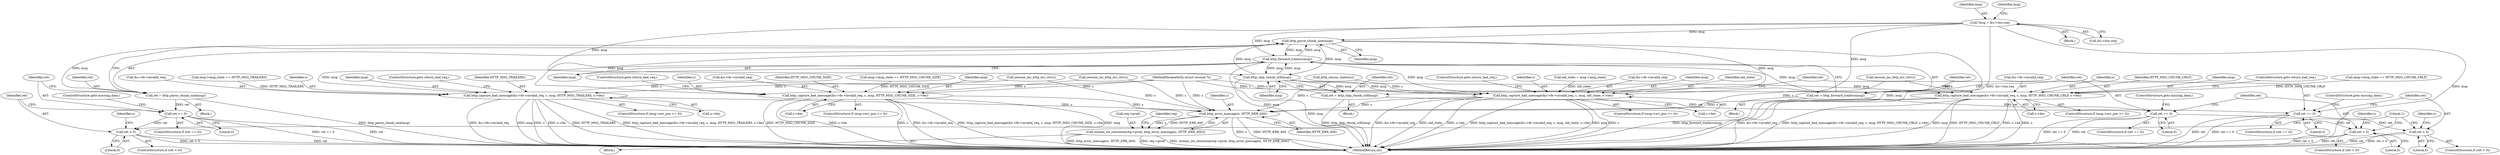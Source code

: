 digraph "0_haproxy_b4d05093bc89f71377230228007e69a1434c1a0c_0@pointer" {
"1000366" [label="(Call,http_parse_chunk_size(msg))"];
"1000458" [label="(Call,http_forward_trailers(msg))"];
"1000412" [label="(Call,http_skip_chunk_crlf(msg))"];
"1000366" [label="(Call,http_parse_chunk_size(msg))"];
"1000146" [label="(Call,*msg = &s->txn.req)"];
"1000364" [label="(Call,ret = http_parse_chunk_size(msg))"];
"1000369" [label="(Call,ret == 0)"];
"1000375" [label="(Call,ret < 0)"];
"1000387" [label="(Call,http_capture_bad_message(&s->fe->invalid_req, s, msg, HTTP_MSG_CHUNK_SIZE, s->be))"];
"1000835" [label="(Call,http_error_message(s, HTTP_ERR_400))"];
"1000831" [label="(Call,stream_int_retnclose(req->prod, http_error_message(s, HTTP_ERR_400)))"];
"1000456" [label="(Call,ret = http_forward_trailers(msg))"];
"1000461" [label="(Call,ret == 0)"];
"1000467" [label="(Call,ret < 0)"];
"1000479" [label="(Call,http_capture_bad_message(&s->fe->invalid_req, s, msg, HTTP_MSG_TRAILERS, s->be))"];
"1000574" [label="(Call,http_capture_bad_message(&s->fe->invalid_req, s, msg, old_state, s->be))"];
"1000410" [label="(Call,ret = http_skip_chunk_crlf(msg))"];
"1000415" [label="(Call,ret == 0)"];
"1000421" [label="(Call,ret < 0)"];
"1000433" [label="(Call,http_capture_bad_message(&s->fe->invalid_req, s, msg, HTTP_MSG_CHUNK_CRLF, s->be))"];
"1000467" [label="(Call,ret < 0)"];
"1001006" [label="(MethodReturn,int)"];
"1000486" [label="(Identifier,s)"];
"1000464" [label="(ControlStructure,goto missing_data;)"];
"1000462" [label="(Identifier,ret)"];
"1000362" [label="(Block,)"];
"1000422" [label="(Identifier,ret)"];
"1000137" [label="(Block,)"];
"1000381" [label="(ControlStructure,if (msg->err_pos >= 0))"];
"1000487" [label="(Identifier,msg)"];
"1000380" [label="(Identifier,s)"];
"1000468" [label="(Identifier,ret)"];
"1000479" [label="(Call,http_capture_bad_message(&s->fe->invalid_req, s, msg, HTTP_MSG_TRAILERS, s->be))"];
"1000460" [label="(ControlStructure,if (ret == 0))"];
"1000146" [label="(Call,*msg = &s->txn.req)"];
"1000441" [label="(Identifier,msg)"];
"1000410" [label="(Call,ret = http_skip_chunk_crlf(msg))"];
"1000461" [label="(Call,ret == 0)"];
"1000587" [label="(ControlStructure,goto return_bad_req;)"];
"1000454" [label="(Block,)"];
"1000426" [label="(Identifier,s)"];
"1000463" [label="(Literal,0)"];
"1000395" [label="(Identifier,msg)"];
"1000379" [label="(Call,session_inc_http_err_ctr(s))"];
"1000581" [label="(Identifier,s)"];
"1000456" [label="(Call,ret = http_forward_trailers(msg))"];
"1000568" [label="(ControlStructure,if (msg->err_pos >= 0))"];
"1000473" [label="(ControlStructure,if (msg->err_pos >= 0))"];
"1000367" [label="(Identifier,msg)"];
"1000446" [label="(ControlStructure,goto return_bad_req;)"];
"1000371" [label="(Literal,0)"];
"1000496" [label="(Call,old_state = msg->msg_state)"];
"1000458" [label="(Call,http_forward_trailers(msg))"];
"1000837" [label="(Identifier,HTTP_ERR_400)"];
"1000414" [label="(ControlStructure,if (ret == 0))"];
"1000443" [label="(Call,s->be)"];
"1000457" [label="(Identifier,ret)"];
"1000575" [label="(Call,&s->fe->invalid_req)"];
"1000492" [label="(ControlStructure,goto return_bad_req;)"];
"1000488" [label="(Identifier,HTTP_MSG_TRAILERS)"];
"1000375" [label="(Call,ret < 0)"];
"1000489" [label="(Call,s->be)"];
"1000433" [label="(Call,http_capture_bad_message(&s->fe->invalid_req, s, msg, HTTP_MSG_CHUNK_CRLF, s->be))"];
"1000836" [label="(Identifier,s)"];
"1000423" [label="(Literal,0)"];
"1000400" [label="(ControlStructure,goto return_bad_req;)"];
"1000365" [label="(Identifier,ret)"];
"1000835" [label="(Call,http_error_message(s, HTTP_ERR_400))"];
"1000425" [label="(Call,session_inc_http_err_ctr(s))"];
"1000296" [label="(Literal,1)"];
"1000387" [label="(Call,http_capture_bad_message(&s->fe->invalid_req, s, msg, HTTP_MSG_CHUNK_SIZE, s->be))"];
"1000370" [label="(Identifier,ret)"];
"1000427" [label="(ControlStructure,if (msg->err_pos >= 0))"];
"1000372" [label="(ControlStructure,goto missing_data;)"];
"1000840" [label="(Identifier,req)"];
"1000574" [label="(Call,http_capture_bad_message(&s->fe->invalid_req, s, msg, old_state, s->be))"];
"1000480" [label="(Call,&s->fe->invalid_req)"];
"1000148" [label="(Call,&s->txn.req)"];
"1000147" [label="(Identifier,msg)"];
"1000449" [label="(Call,msg->msg_state == HTTP_MSG_TRAILERS)"];
"1000376" [label="(Identifier,ret)"];
"1000421" [label="(Call,ret < 0)"];
"1000549" [label="(Call,http_resync_states(s))"];
"1000368" [label="(ControlStructure,if (ret == 0))"];
"1000134" [label="(MethodParameterIn,struct session *s)"];
"1000408" [label="(Block,)"];
"1000420" [label="(ControlStructure,if (ret < 0))"];
"1000417" [label="(Literal,0)"];
"1000825" [label="(Block,)"];
"1000394" [label="(Identifier,s)"];
"1000158" [label="(Identifier,msg)"];
"1000403" [label="(Call,msg->msg_state == HTTP_MSG_CHUNK_CRLF)"];
"1000582" [label="(Identifier,msg)"];
"1000369" [label="(Call,ret == 0)"];
"1000364" [label="(Call,ret = http_parse_chunk_size(msg))"];
"1000388" [label="(Call,&s->fe->invalid_req)"];
"1000413" [label="(Identifier,msg)"];
"1000374" [label="(ControlStructure,if (ret < 0))"];
"1000411" [label="(Identifier,ret)"];
"1000584" [label="(Call,s->be)"];
"1000416" [label="(Identifier,ret)"];
"1000466" [label="(ControlStructure,if (ret < 0))"];
"1000471" [label="(Call,session_inc_http_err_ctr(s))"];
"1000418" [label="(ControlStructure,goto missing_data;)"];
"1000396" [label="(Identifier,HTTP_MSG_CHUNK_SIZE)"];
"1000472" [label="(Identifier,s)"];
"1000377" [label="(Literal,0)"];
"1000397" [label="(Call,s->be)"];
"1000831" [label="(Call,stream_int_retnclose(req->prod, http_error_message(s, HTTP_ERR_400)))"];
"1000434" [label="(Call,&s->fe->invalid_req)"];
"1000412" [label="(Call,http_skip_chunk_crlf(msg))"];
"1000469" [label="(Literal,0)"];
"1000357" [label="(Call,msg->msg_state == HTTP_MSG_CHUNK_SIZE)"];
"1000832" [label="(Call,req->prod)"];
"1000440" [label="(Identifier,s)"];
"1000459" [label="(Identifier,msg)"];
"1000415" [label="(Call,ret == 0)"];
"1000442" [label="(Identifier,HTTP_MSG_CHUNK_CRLF)"];
"1000583" [label="(Identifier,old_state)"];
"1000366" [label="(Call,http_parse_chunk_size(msg))"];
"1000366" -> "1000364"  [label="AST: "];
"1000366" -> "1000367"  [label="CFG: "];
"1000367" -> "1000366"  [label="AST: "];
"1000364" -> "1000366"  [label="CFG: "];
"1000366" -> "1001006"  [label="DDG: msg"];
"1000366" -> "1000364"  [label="DDG: msg"];
"1000458" -> "1000366"  [label="DDG: msg"];
"1000412" -> "1000366"  [label="DDG: msg"];
"1000146" -> "1000366"  [label="DDG: msg"];
"1000366" -> "1000387"  [label="DDG: msg"];
"1000366" -> "1000412"  [label="DDG: msg"];
"1000366" -> "1000458"  [label="DDG: msg"];
"1000366" -> "1000574"  [label="DDG: msg"];
"1000458" -> "1000456"  [label="AST: "];
"1000458" -> "1000459"  [label="CFG: "];
"1000459" -> "1000458"  [label="AST: "];
"1000456" -> "1000458"  [label="CFG: "];
"1000458" -> "1001006"  [label="DDG: msg"];
"1000458" -> "1000412"  [label="DDG: msg"];
"1000458" -> "1000456"  [label="DDG: msg"];
"1000412" -> "1000458"  [label="DDG: msg"];
"1000146" -> "1000458"  [label="DDG: msg"];
"1000458" -> "1000479"  [label="DDG: msg"];
"1000458" -> "1000574"  [label="DDG: msg"];
"1000412" -> "1000410"  [label="AST: "];
"1000412" -> "1000413"  [label="CFG: "];
"1000413" -> "1000412"  [label="AST: "];
"1000410" -> "1000412"  [label="CFG: "];
"1000412" -> "1001006"  [label="DDG: msg"];
"1000412" -> "1000410"  [label="DDG: msg"];
"1000146" -> "1000412"  [label="DDG: msg"];
"1000412" -> "1000433"  [label="DDG: msg"];
"1000412" -> "1000574"  [label="DDG: msg"];
"1000146" -> "1000137"  [label="AST: "];
"1000146" -> "1000148"  [label="CFG: "];
"1000147" -> "1000146"  [label="AST: "];
"1000148" -> "1000146"  [label="AST: "];
"1000158" -> "1000146"  [label="CFG: "];
"1000146" -> "1001006"  [label="DDG: &s->txn.req"];
"1000146" -> "1001006"  [label="DDG: msg"];
"1000146" -> "1000574"  [label="DDG: msg"];
"1000364" -> "1000362"  [label="AST: "];
"1000365" -> "1000364"  [label="AST: "];
"1000370" -> "1000364"  [label="CFG: "];
"1000364" -> "1001006"  [label="DDG: http_parse_chunk_size(msg)"];
"1000364" -> "1000369"  [label="DDG: ret"];
"1000369" -> "1000368"  [label="AST: "];
"1000369" -> "1000371"  [label="CFG: "];
"1000370" -> "1000369"  [label="AST: "];
"1000371" -> "1000369"  [label="AST: "];
"1000372" -> "1000369"  [label="CFG: "];
"1000376" -> "1000369"  [label="CFG: "];
"1000369" -> "1001006"  [label="DDG: ret == 0"];
"1000369" -> "1001006"  [label="DDG: ret"];
"1000369" -> "1000375"  [label="DDG: ret"];
"1000375" -> "1000374"  [label="AST: "];
"1000375" -> "1000377"  [label="CFG: "];
"1000376" -> "1000375"  [label="AST: "];
"1000377" -> "1000375"  [label="AST: "];
"1000296" -> "1000375"  [label="CFG: "];
"1000380" -> "1000375"  [label="CFG: "];
"1000375" -> "1001006"  [label="DDG: ret"];
"1000375" -> "1001006"  [label="DDG: ret < 0"];
"1000387" -> "1000381"  [label="AST: "];
"1000387" -> "1000397"  [label="CFG: "];
"1000388" -> "1000387"  [label="AST: "];
"1000394" -> "1000387"  [label="AST: "];
"1000395" -> "1000387"  [label="AST: "];
"1000396" -> "1000387"  [label="AST: "];
"1000397" -> "1000387"  [label="AST: "];
"1000400" -> "1000387"  [label="CFG: "];
"1000387" -> "1001006"  [label="DDG: HTTP_MSG_CHUNK_SIZE"];
"1000387" -> "1001006"  [label="DDG: s->be"];
"1000387" -> "1001006"  [label="DDG: s"];
"1000387" -> "1001006"  [label="DDG: &s->fe->invalid_req"];
"1000387" -> "1001006"  [label="DDG: http_capture_bad_message(&s->fe->invalid_req, s, msg, HTTP_MSG_CHUNK_SIZE, s->be)"];
"1000387" -> "1001006"  [label="DDG: msg"];
"1000379" -> "1000387"  [label="DDG: s"];
"1000134" -> "1000387"  [label="DDG: s"];
"1000357" -> "1000387"  [label="DDG: HTTP_MSG_CHUNK_SIZE"];
"1000387" -> "1000835"  [label="DDG: s"];
"1000835" -> "1000831"  [label="AST: "];
"1000835" -> "1000837"  [label="CFG: "];
"1000836" -> "1000835"  [label="AST: "];
"1000837" -> "1000835"  [label="AST: "];
"1000831" -> "1000835"  [label="CFG: "];
"1000835" -> "1001006"  [label="DDG: s"];
"1000835" -> "1001006"  [label="DDG: HTTP_ERR_400"];
"1000835" -> "1000831"  [label="DDG: s"];
"1000835" -> "1000831"  [label="DDG: HTTP_ERR_400"];
"1000549" -> "1000835"  [label="DDG: s"];
"1000479" -> "1000835"  [label="DDG: s"];
"1000471" -> "1000835"  [label="DDG: s"];
"1000433" -> "1000835"  [label="DDG: s"];
"1000574" -> "1000835"  [label="DDG: s"];
"1000379" -> "1000835"  [label="DDG: s"];
"1000425" -> "1000835"  [label="DDG: s"];
"1000134" -> "1000835"  [label="DDG: s"];
"1000831" -> "1000825"  [label="AST: "];
"1000832" -> "1000831"  [label="AST: "];
"1000840" -> "1000831"  [label="CFG: "];
"1000831" -> "1001006"  [label="DDG: http_error_message(s, HTTP_ERR_400)"];
"1000831" -> "1001006"  [label="DDG: req->prod"];
"1000831" -> "1001006"  [label="DDG: stream_int_retnclose(req->prod, http_error_message(s, HTTP_ERR_400))"];
"1000456" -> "1000454"  [label="AST: "];
"1000457" -> "1000456"  [label="AST: "];
"1000462" -> "1000456"  [label="CFG: "];
"1000456" -> "1001006"  [label="DDG: http_forward_trailers(msg)"];
"1000456" -> "1000461"  [label="DDG: ret"];
"1000461" -> "1000460"  [label="AST: "];
"1000461" -> "1000463"  [label="CFG: "];
"1000462" -> "1000461"  [label="AST: "];
"1000463" -> "1000461"  [label="AST: "];
"1000464" -> "1000461"  [label="CFG: "];
"1000468" -> "1000461"  [label="CFG: "];
"1000461" -> "1001006"  [label="DDG: ret == 0"];
"1000461" -> "1001006"  [label="DDG: ret"];
"1000461" -> "1000467"  [label="DDG: ret"];
"1000467" -> "1000466"  [label="AST: "];
"1000467" -> "1000469"  [label="CFG: "];
"1000468" -> "1000467"  [label="AST: "];
"1000469" -> "1000467"  [label="AST: "];
"1000296" -> "1000467"  [label="CFG: "];
"1000472" -> "1000467"  [label="CFG: "];
"1000467" -> "1001006"  [label="DDG: ret"];
"1000467" -> "1001006"  [label="DDG: ret < 0"];
"1000479" -> "1000473"  [label="AST: "];
"1000479" -> "1000489"  [label="CFG: "];
"1000480" -> "1000479"  [label="AST: "];
"1000486" -> "1000479"  [label="AST: "];
"1000487" -> "1000479"  [label="AST: "];
"1000488" -> "1000479"  [label="AST: "];
"1000489" -> "1000479"  [label="AST: "];
"1000492" -> "1000479"  [label="CFG: "];
"1000479" -> "1001006"  [label="DDG: s"];
"1000479" -> "1001006"  [label="DDG: s->be"];
"1000479" -> "1001006"  [label="DDG: HTTP_MSG_TRAILERS"];
"1000479" -> "1001006"  [label="DDG: http_capture_bad_message(&s->fe->invalid_req, s, msg, HTTP_MSG_TRAILERS, s->be)"];
"1000479" -> "1001006"  [label="DDG: &s->fe->invalid_req"];
"1000479" -> "1001006"  [label="DDG: msg"];
"1000471" -> "1000479"  [label="DDG: s"];
"1000134" -> "1000479"  [label="DDG: s"];
"1000449" -> "1000479"  [label="DDG: HTTP_MSG_TRAILERS"];
"1000574" -> "1000568"  [label="AST: "];
"1000574" -> "1000584"  [label="CFG: "];
"1000575" -> "1000574"  [label="AST: "];
"1000581" -> "1000574"  [label="AST: "];
"1000582" -> "1000574"  [label="AST: "];
"1000583" -> "1000574"  [label="AST: "];
"1000584" -> "1000574"  [label="AST: "];
"1000587" -> "1000574"  [label="CFG: "];
"1000574" -> "1001006"  [label="DDG: &s->fe->invalid_req"];
"1000574" -> "1001006"  [label="DDG: old_state"];
"1000574" -> "1001006"  [label="DDG: s->be"];
"1000574" -> "1001006"  [label="DDG: http_capture_bad_message(&s->fe->invalid_req, s, msg, old_state, s->be)"];
"1000574" -> "1001006"  [label="DDG: msg"];
"1000574" -> "1001006"  [label="DDG: s"];
"1000549" -> "1000574"  [label="DDG: s"];
"1000134" -> "1000574"  [label="DDG: s"];
"1000496" -> "1000574"  [label="DDG: old_state"];
"1000410" -> "1000408"  [label="AST: "];
"1000411" -> "1000410"  [label="AST: "];
"1000416" -> "1000410"  [label="CFG: "];
"1000410" -> "1001006"  [label="DDG: http_skip_chunk_crlf(msg)"];
"1000410" -> "1000415"  [label="DDG: ret"];
"1000415" -> "1000414"  [label="AST: "];
"1000415" -> "1000417"  [label="CFG: "];
"1000416" -> "1000415"  [label="AST: "];
"1000417" -> "1000415"  [label="AST: "];
"1000418" -> "1000415"  [label="CFG: "];
"1000422" -> "1000415"  [label="CFG: "];
"1000415" -> "1001006"  [label="DDG: ret"];
"1000415" -> "1001006"  [label="DDG: ret == 0"];
"1000415" -> "1000421"  [label="DDG: ret"];
"1000421" -> "1000420"  [label="AST: "];
"1000421" -> "1000423"  [label="CFG: "];
"1000422" -> "1000421"  [label="AST: "];
"1000423" -> "1000421"  [label="AST: "];
"1000296" -> "1000421"  [label="CFG: "];
"1000426" -> "1000421"  [label="CFG: "];
"1000421" -> "1001006"  [label="DDG: ret"];
"1000421" -> "1001006"  [label="DDG: ret < 0"];
"1000433" -> "1000427"  [label="AST: "];
"1000433" -> "1000443"  [label="CFG: "];
"1000434" -> "1000433"  [label="AST: "];
"1000440" -> "1000433"  [label="AST: "];
"1000441" -> "1000433"  [label="AST: "];
"1000442" -> "1000433"  [label="AST: "];
"1000443" -> "1000433"  [label="AST: "];
"1000446" -> "1000433"  [label="CFG: "];
"1000433" -> "1001006"  [label="DDG: HTTP_MSG_CHUNK_CRLF"];
"1000433" -> "1001006"  [label="DDG: s->be"];
"1000433" -> "1001006"  [label="DDG: s"];
"1000433" -> "1001006"  [label="DDG: &s->fe->invalid_req"];
"1000433" -> "1001006"  [label="DDG: http_capture_bad_message(&s->fe->invalid_req, s, msg, HTTP_MSG_CHUNK_CRLF, s->be)"];
"1000433" -> "1001006"  [label="DDG: msg"];
"1000425" -> "1000433"  [label="DDG: s"];
"1000134" -> "1000433"  [label="DDG: s"];
"1000403" -> "1000433"  [label="DDG: HTTP_MSG_CHUNK_CRLF"];
}
